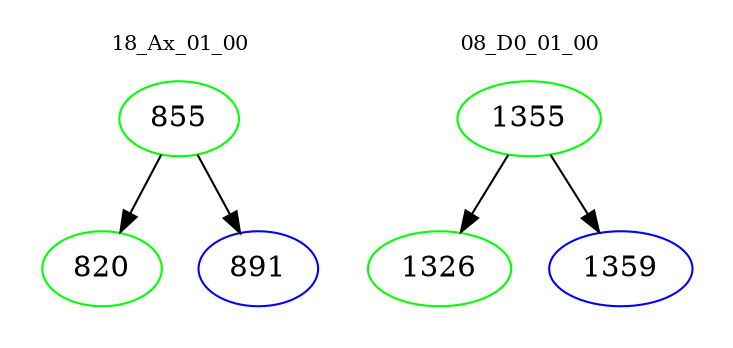 digraph{
subgraph cluster_0 {
color = white
label = "18_Ax_01_00";
fontsize=10;
T0_855 [label="855", color="green"]
T0_855 -> T0_820 [color="black"]
T0_820 [label="820", color="green"]
T0_855 -> T0_891 [color="black"]
T0_891 [label="891", color="blue"]
}
subgraph cluster_1 {
color = white
label = "08_D0_01_00";
fontsize=10;
T1_1355 [label="1355", color="green"]
T1_1355 -> T1_1326 [color="black"]
T1_1326 [label="1326", color="green"]
T1_1355 -> T1_1359 [color="black"]
T1_1359 [label="1359", color="blue"]
}
}
